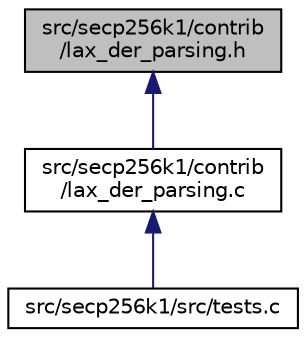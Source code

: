 digraph "src/secp256k1/contrib/lax_der_parsing.h"
{
  edge [fontname="Helvetica",fontsize="10",labelfontname="Helvetica",labelfontsize="10"];
  node [fontname="Helvetica",fontsize="10",shape=record];
  Node3 [label="src/secp256k1/contrib\l/lax_der_parsing.h",height=0.2,width=0.4,color="black", fillcolor="grey75", style="filled", fontcolor="black"];
  Node3 -> Node4 [dir="back",color="midnightblue",fontsize="10",style="solid",fontname="Helvetica"];
  Node4 [label="src/secp256k1/contrib\l/lax_der_parsing.c",height=0.2,width=0.4,color="black", fillcolor="white", style="filled",URL="$lax__der__parsing_8c.html"];
  Node4 -> Node5 [dir="back",color="midnightblue",fontsize="10",style="solid",fontname="Helvetica"];
  Node5 [label="src/secp256k1/src/tests.c",height=0.2,width=0.4,color="black", fillcolor="white", style="filled",URL="$tests_8c.html"];
}
